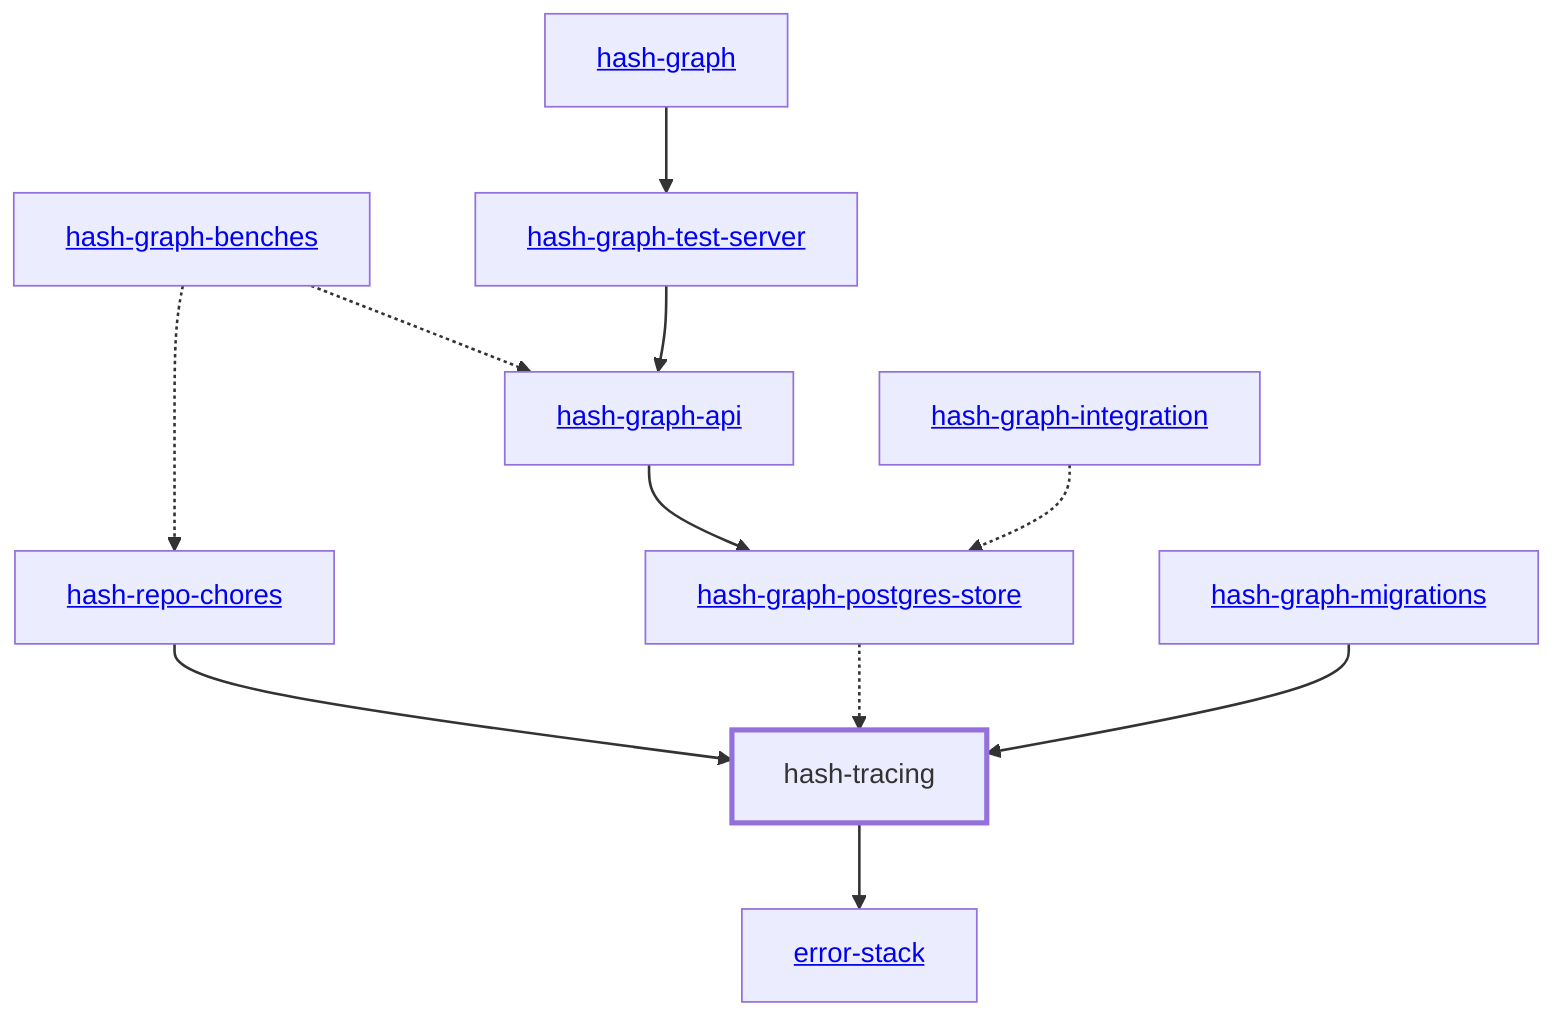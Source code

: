 graph TD
    linkStyle default stroke-width:1.5px
    classDef default stroke-width:1px
    classDef root stroke-width:3px
    classDef dev stroke-width:1px
    classDef build stroke-width:1px
    %% Legend
    %% --> : Normal dependency
    %% -.-> : Dev dependency
    %% ---> : Build dependency
    0[<a href="../hash_graph_api/index.html">hash-graph-api</a>]
    1[<a href="../hash_repo_chores/index.html">hash-repo-chores</a>]
    2[<a href="../hash_graph_benches/index.html">hash-graph-benches</a>]
    3[<a href="../hash_graph_integration/index.html">hash-graph-integration</a>]
    4[<a href="../hash_graph_migrations/index.html">hash-graph-migrations</a>]
    5[hash-tracing]
    class 5 root
    6[<a href="../hash_graph_postgres_store/index.html">hash-graph-postgres-store</a>]
    7[<a href="../error_stack/index.html">error-stack</a>]
    8[<a href="../hash_graph_test_server/index.html">hash-graph-test-server</a>]
    9[<a href="../hash_graph/index.html">hash-graph</a>]
    1 --> 5
    9 --> 8
    6 -.-> 5
    2 -.-> 0
    8 --> 0
    5 --> 7
    0 --> 6
    4 --> 5
    3 -.-> 6
    2 -.-> 1